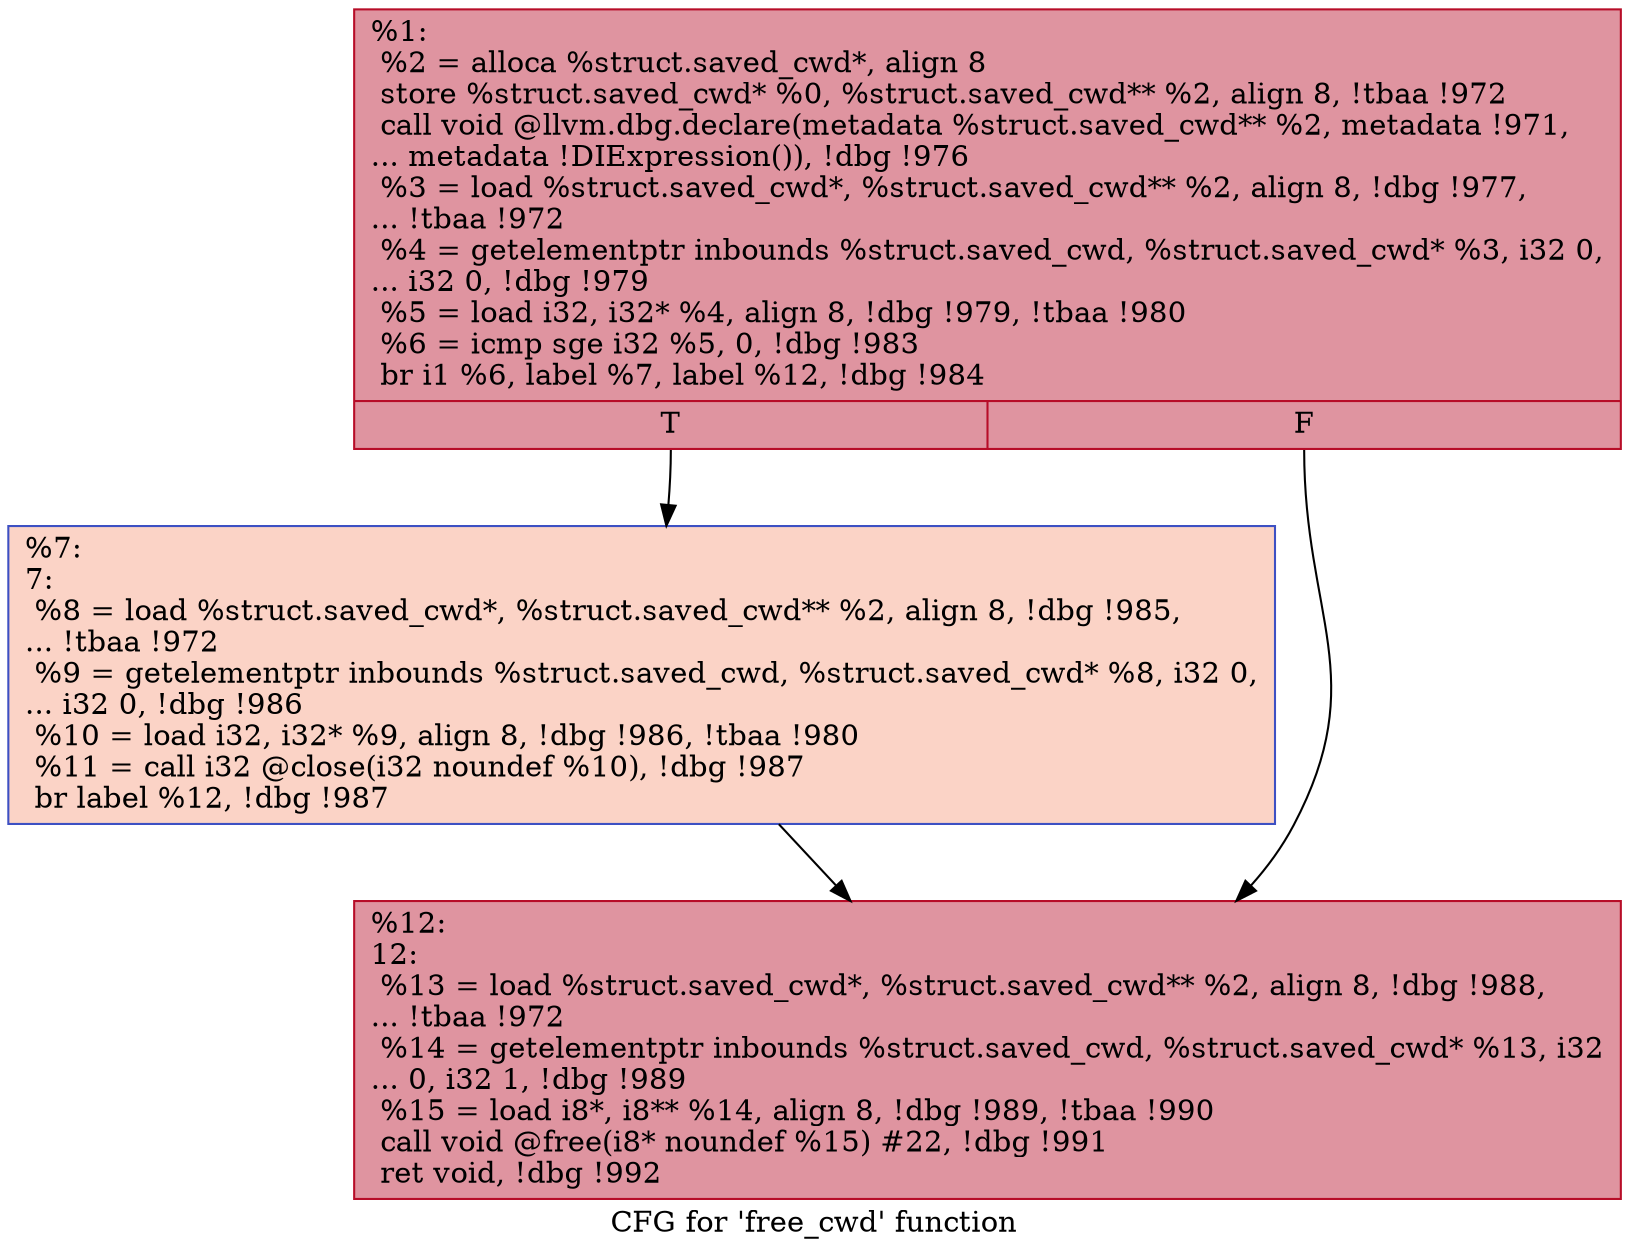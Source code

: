 digraph "CFG for 'free_cwd' function" {
	label="CFG for 'free_cwd' function";

	Node0x2437640 [shape=record,color="#b70d28ff", style=filled, fillcolor="#b70d2870",label="{%1:\l  %2 = alloca %struct.saved_cwd*, align 8\l  store %struct.saved_cwd* %0, %struct.saved_cwd** %2, align 8, !tbaa !972\l  call void @llvm.dbg.declare(metadata %struct.saved_cwd** %2, metadata !971,\l... metadata !DIExpression()), !dbg !976\l  %3 = load %struct.saved_cwd*, %struct.saved_cwd** %2, align 8, !dbg !977,\l... !tbaa !972\l  %4 = getelementptr inbounds %struct.saved_cwd, %struct.saved_cwd* %3, i32 0,\l... i32 0, !dbg !979\l  %5 = load i32, i32* %4, align 8, !dbg !979, !tbaa !980\l  %6 = icmp sge i32 %5, 0, !dbg !983\l  br i1 %6, label %7, label %12, !dbg !984\l|{<s0>T|<s1>F}}"];
	Node0x2437640:s0 -> Node0x2438990;
	Node0x2437640:s1 -> Node0x24389e0;
	Node0x2438990 [shape=record,color="#3d50c3ff", style=filled, fillcolor="#f59c7d70",label="{%7:\l7:                                                \l  %8 = load %struct.saved_cwd*, %struct.saved_cwd** %2, align 8, !dbg !985,\l... !tbaa !972\l  %9 = getelementptr inbounds %struct.saved_cwd, %struct.saved_cwd* %8, i32 0,\l... i32 0, !dbg !986\l  %10 = load i32, i32* %9, align 8, !dbg !986, !tbaa !980\l  %11 = call i32 @close(i32 noundef %10), !dbg !987\l  br label %12, !dbg !987\l}"];
	Node0x2438990 -> Node0x24389e0;
	Node0x24389e0 [shape=record,color="#b70d28ff", style=filled, fillcolor="#b70d2870",label="{%12:\l12:                                               \l  %13 = load %struct.saved_cwd*, %struct.saved_cwd** %2, align 8, !dbg !988,\l... !tbaa !972\l  %14 = getelementptr inbounds %struct.saved_cwd, %struct.saved_cwd* %13, i32\l... 0, i32 1, !dbg !989\l  %15 = load i8*, i8** %14, align 8, !dbg !989, !tbaa !990\l  call void @free(i8* noundef %15) #22, !dbg !991\l  ret void, !dbg !992\l}"];
}

